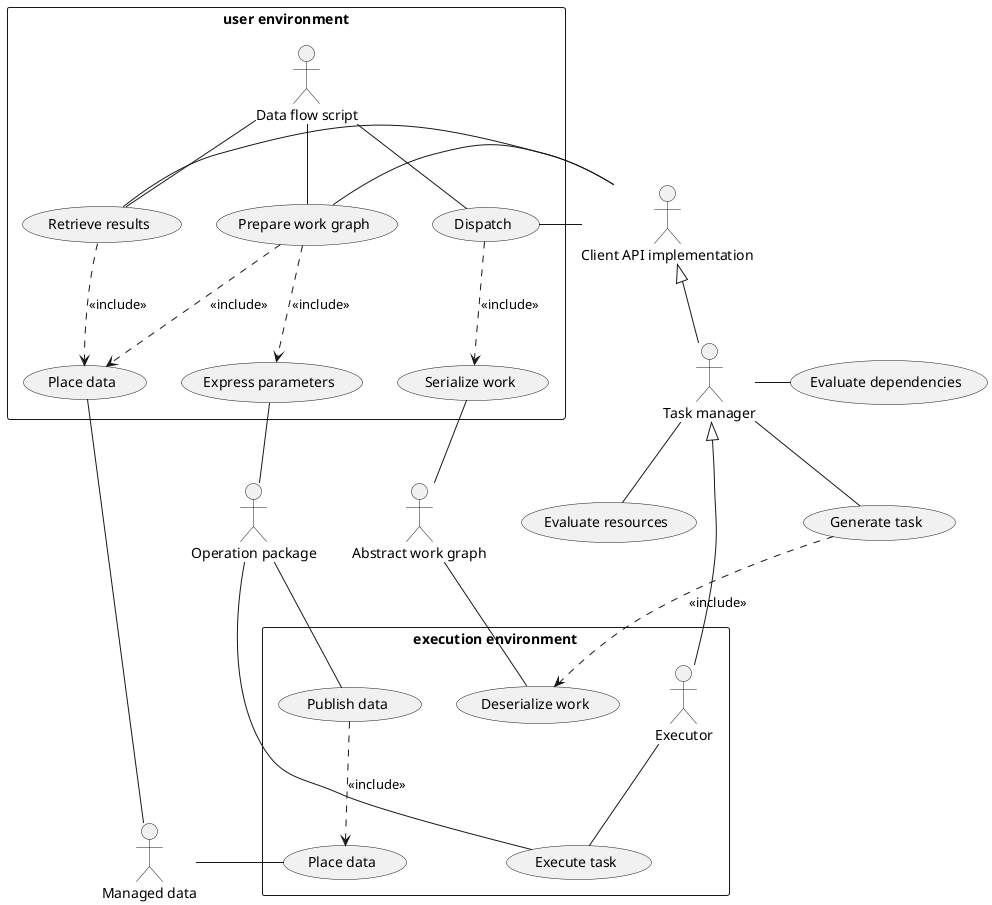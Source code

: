 @startuml
:Abstract work graph:
:Managed data:
:Client API implementation: <|-- :Task manager:

:Operation package:

rectangle "user environment" {
:Data flow script: -- (Prepare work graph)
:Data flow script: -- (Dispatch)
:Data flow script: -- (Retrieve results)
:Operation package: - (Express parameters)
(Retrieve results) - :Client API implementation:
(Prepare work graph) - :Client API implementation:
(Dispatch) - :Client API implementation:
(Serialize work) -- :Abstract work graph:
(Place data) - :Managed data:
(Prepare work graph) ..> (Express parameters): <<include>>
(Prepare work graph) ..> (Place data): <<include>>
(Dispatch) ..> (Serialize work): <<include>>
(Retrieve results) ..> (Place data): <<include>>
}

:Task manager: -- (Generate task)
:Task manager: - (Evaluate dependencies)
:Task manager: -- (Evaluate resources)

rectangle "execution environment" {
:Task manager: <|-- :Executor:
:Executor: -- (Execute task)
(Execute task) - :Operation package:
:Operation package: -- (Publish data)
:Abstract work graph: -- (Deserialize work)
(Place data) as (Place execution data)
(Publish data) ..> (Place execution data): <<include>>
(Place execution data) - :Managed data:
}

(Generate task) ..> (Deserialize work): <<include>>
@enduml